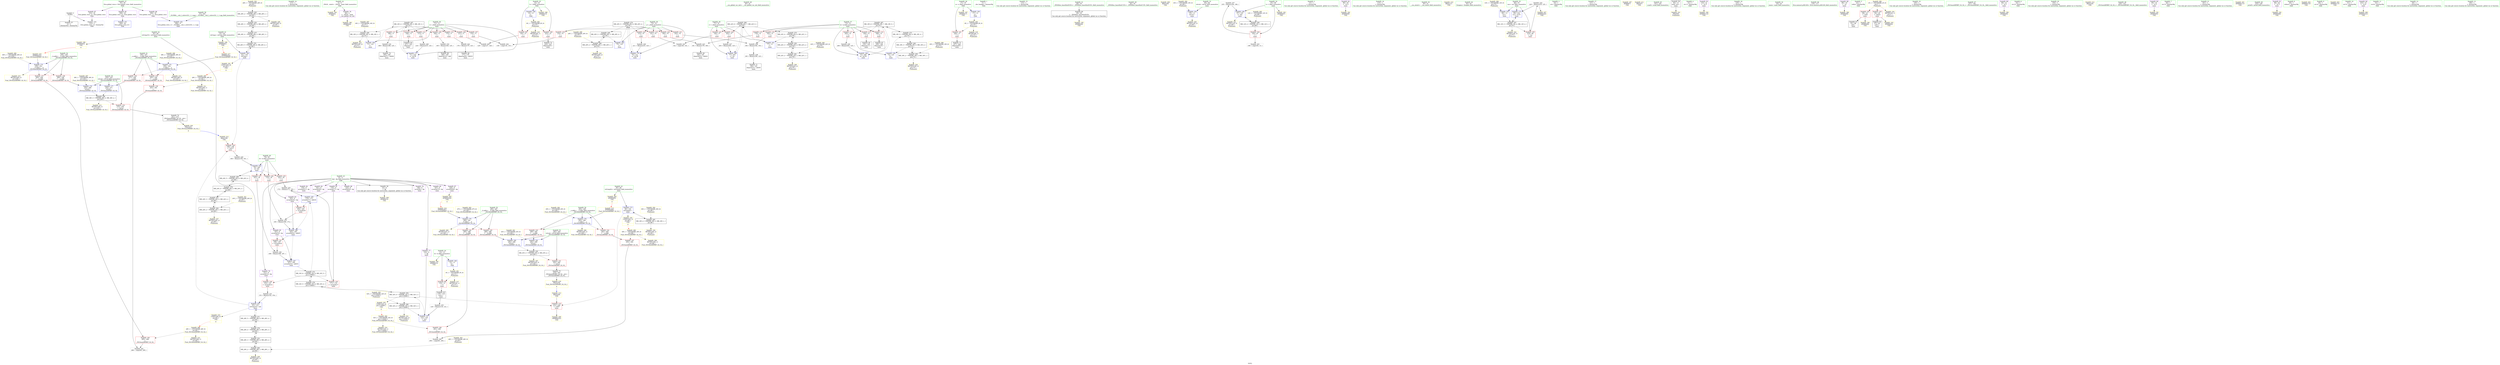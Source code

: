 digraph "SVFG" {
	label="SVFG";

	Node0x55dc2bd5ae00 [shape=record,color=grey,label="{NodeID: 0\nNullPtr}"];
	Node0x55dc2bd5ae00 -> Node0x55dc2bd80a60[style=solid];
	Node0x55dc2bd5ae00 -> Node0x55dc2bd86a70[style=solid];
	Node0x55dc2bd9a840 [shape=record,color=black,label="{NodeID: 263\nMR_26V_2 = PHI(MR_26V_3, MR_26V_1, )\npts\{82 \}\n}"];
	Node0x55dc2bd9a840 -> Node0x55dc2bd97140[style=dashed];
	Node0x55dc2bd9a840 -> Node0x55dc2bda4080[style=dashed];
	Node0x55dc2bd88090 [shape=record,color=blue,label="{NodeID: 180\n282\<--296\nretval\<--\n_ZSt3minIdERKT_S2_S2_\n}"];
	Node0x55dc2bd88090 -> Node0x55dc2bd98040[style=dashed];
	Node0x55dc2bd7f360 [shape=record,color=purple,label="{NodeID: 97\n310\<--35\nllvm.global_ctors_2\<--llvm.global_ctors\nGlob }"];
	Node0x55dc2bd7f360 -> Node0x55dc2bd86a70[style=solid];
	Node0x55dc2bd7d270 [shape=record,color=green,label="{NodeID: 14\n113\<--1\n\<--dummyObj\nCan only get source location for instruction, argument, global var or function.}"];
	Node0x55dc2bd9f240 [shape=record,color=black,label="{NodeID: 277\nMR_26V_4 = PHI(MR_26V_5, MR_26V_3, )\npts\{82 \}\n}"];
	Node0x55dc2bd9f240 -> Node0x55dc2bd97140[style=dashed];
	Node0x55dc2bd9f240 -> Node0x55dc2bd9cf40[style=dashed];
	Node0x55dc2bd82c80 [shape=record,color=yellow,style=double,label="{NodeID: 194\nAPARM(4)\nCS[]}"];
	Node0x55dc2bd7ff50 [shape=record,color=red,label="{NodeID: 111\n188\<--71\n\<--i\nmain\n}"];
	Node0x55dc2bd7ff50 -> Node0x55dc2bd8c840[style=solid];
	Node0x55dc2bd7e070 [shape=record,color=green,label="{NodeID: 28\n40\<--41\n__cxx_global_var_init\<--__cxx_global_var_init_field_insensitive\n}"];
	Node0x55dc2bda1580 [shape=record,color=yellow,style=double,label="{NodeID: 291\n4V_1 = ENCHI(MR_4V_0)\npts\{14 \}\nFun[main]}"];
	Node0x55dc2bda1580 -> Node0x55dc2bd7f460[style=dashed];
	Node0x55dc2bda1580 -> Node0x55dc2bda36e0[style=dashed];
	Node0x55dc2bd837e0 [shape=record,color=yellow,style=double,label="{NodeID: 208\nAPARM(232)\nCS[]}"];
	Node0x55dc2bd85320 [shape=record,color=red,label="{NodeID: 125\n163\<--79\n\<--d\nmain\n}"];
	Node0x55dc2bd85320 -> Node0x55dc2bd8bac0[style=solid];
	Node0x55dc2bd7ecc0 [shape=record,color=green,label="{NodeID: 42\n83\<--84\nref.tmp10\<--ref.tmp10_field_insensitive\nmain\n}"];
	Node0x55dc2bd7ecc0 -> Node0x55dc2bd872c0[style=solid];
	Node0x55dc2bd7ecc0 -> Node0x55dc2bd83090[style=solid];
	Node0x55dc2bda21c0 [shape=record,color=yellow,style=double,label="{NodeID: 305\n32V_1 = ENCHI(MR_32V_0)\npts\{110000 \}\nFun[main]}"];
	Node0x55dc2bda21c0 -> Node0x55dc2bd9bf50[style=dashed];
	Node0x55dc2bd8b640 [shape=record,color=grey,label="{NodeID: 222\n176 = Binary(175, 125, )\n}"];
	Node0x55dc2bd8b640 -> Node0x55dc2bd813e0[style=solid];
	Node0x55dc2bd85e80 [shape=record,color=red,label="{NodeID: 139\n263\<--262\n\<--\n_ZSt3maxIdERKT_S2_S2_\n}"];
	Node0x55dc2bd85e80 -> Node0x55dc2bd8d440[style=solid];
	Node0x55dc2bd80960 [shape=record,color=green,label="{NodeID: 56\n37\<--304\n_GLOBAL__sub_I_cxlove321_1_1.cpp\<--_GLOBAL__sub_I_cxlove321_1_1.cpp_field_insensitive\n}"];
	Node0x55dc2bd80960 -> Node0x55dc2bd86970[style=solid];
	Node0x55dc2bda38a0 [shape=record,color=yellow,style=double,label="{NodeID: 319\nRETMU(8V_1)\npts\{18 \}\nFun[main]}"];
	Node0x55dc2bd8cb40 [shape=record,color=grey,label="{NodeID: 236\n199 = Binary(198, 187, )\n}"];
	Node0x55dc2bd8cb40 -> Node0x55dc2bd87600[style=solid];
	Node0x55dc2bd86a70 [shape=record,color=blue, style = dotted,label="{NodeID: 153\n310\<--3\nllvm.global_ctors_2\<--dummyVal\nGlob }"];
	Node0x55dc2bd81580 [shape=record,color=black,label="{NodeID: 70\n190\<--189\nidxprom27\<--add26\nmain\n}"];
	Node0x55dc2bda4560 [shape=record,color=yellow,style=double,label="{NodeID: 333\nCSMU(28V_6)\npts\{84 \}\nCS[]|{<s0>8}}"];
	Node0x55dc2bda4560:s0 -> Node0x55dc2bda10f0[style=dashed,color=red];
	Node0x55dc2bd96740 [shape=record,color=black,label="{NodeID: 250\nMR_22V_3 = PHI(MR_22V_4, MR_22V_2, )\npts\{78 \}\n}"];
	Node0x55dc2bd96740 -> Node0x55dc2bd99e40[style=dashed];
	Node0x55dc2bd96740 -> Node0x55dc2bd9e840[style=dashed];
	Node0x55dc2bd87600 [shape=record,color=blue,label="{NodeID: 167\n197\<--199\narrayidx32\<--add33\nmain\n}"];
	Node0x55dc2bd87600 -> Node0x55dc2bd9d940[style=dashed];
	Node0x55dc2bd820e0 [shape=record,color=purple,label="{NodeID: 84\n191\<--8\narrayidx28\<--dp\nmain\n}"];
	Node0x55dc2bd6a580 [shape=record,color=green,label="{NodeID: 1\n7\<--1\n__dso_handle\<--dummyObj\nGlob }"];
	Node0x55dc2bd9ad40 [shape=record,color=black,label="{NodeID: 264\nMR_28V_2 = PHI(MR_28V_3, MR_28V_1, )\npts\{84 \}\n}"];
	Node0x55dc2bd9ad40 -> Node0x55dc2bd97640[style=dashed];
	Node0x55dc2bd9ad40 -> Node0x55dc2bda4160[style=dashed];
	Node0x55dc2bd88160 [shape=record,color=blue,label="{NodeID: 181\n282\<--299\nretval\<--\n_ZSt3minIdERKT_S2_S2_\n}"];
	Node0x55dc2bd88160 -> Node0x55dc2bd98040[style=dashed];
	Node0x55dc2bd7f460 [shape=record,color=red,label="{NodeID: 98\n118\<--12\n\<--b\nmain\n}"];
	Node0x55dc2bd7f460 -> Node0x55dc2bd80fd0[style=solid];
	Node0x55dc2bd7d370 [shape=record,color=green,label="{NodeID: 15\n114\<--1\n\<--dummyObj\nCan only get source location for instruction, argument, global var or function.}"];
	Node0x55dc2bd9f740 [shape=record,color=black,label="{NodeID: 278\nMR_28V_4 = PHI(MR_28V_5, MR_28V_3, )\npts\{84 \}\n}"];
	Node0x55dc2bd9f740 -> Node0x55dc2bd97640[style=dashed];
	Node0x55dc2bd9f740 -> Node0x55dc2bd9d440[style=dashed];
	Node0x55dc2bd82d50 [shape=record,color=yellow,style=double,label="{NodeID: 195\nAPARM(48)\nCS[]}"];
	Node0x55dc2bd80020 [shape=record,color=red,label="{NodeID: 112\n215\<--71\n\<--i\nmain\n}"];
	Node0x55dc2bd80020 -> Node0x55dc2bd8bf40[style=solid];
	Node0x55dc2bd7e170 [shape=record,color=green,label="{NodeID: 29\n44\<--45\n_ZNSt8ios_base4InitC1Ev\<--_ZNSt8ios_base4InitC1Ev_field_insensitive\n}"];
	Node0x55dc2bda1660 [shape=record,color=yellow,style=double,label="{NodeID: 292\n6V_1 = ENCHI(MR_6V_0)\npts\{16 \}\nFun[main]}"];
	Node0x55dc2bda1660 -> Node0x55dc2bd7f530[style=dashed];
	Node0x55dc2bda1660 -> Node0x55dc2bd7f600[style=dashed];
	Node0x55dc2bda1660 -> Node0x55dc2bda37c0[style=dashed];
	Node0x55dc2bd838b0 [shape=record,color=yellow,style=double,label="{NodeID: 209\nARet(100)\nCS[]}"];
	Node0x55dc2bd853f0 [shape=record,color=red,label="{NodeID: 126\n174\<--79\n\<--d\nmain\n}"];
	Node0x55dc2bd853f0 -> Node0x55dc2bd8c6c0[style=solid];
	Node0x55dc2bd7ed90 [shape=record,color=green,label="{NodeID: 43\n85\<--86\nref.tmp42\<--ref.tmp42_field_insensitive\nmain\n}"];
	Node0x55dc2bd7ed90 -> Node0x55dc2bd87ae0[style=solid];
	Node0x55dc2bd7ed90 -> Node0x55dc2bd834a0[style=solid];
	Node0x55dc2bda22a0 [shape=record,color=yellow,style=double,label="{NodeID: 306\nRETMU(30V_1)\npts\{86 \}\nFun[_ZSt3minIdERKT_S2_S2_]}"];
	Node0x55dc2bd8b7c0 [shape=record,color=grey,label="{NodeID: 223\n181 = Binary(179, 180, )\n}"];
	Node0x55dc2bd8b7c0 -> Node0x55dc2bd814b0[style=solid];
	Node0x55dc2bd85f50 [shape=record,color=red,label="{NodeID: 140\n265\<--264\n\<--\n_ZSt3maxIdERKT_S2_S2_\n}"];
	Node0x55dc2bd85f50 -> Node0x55dc2bd8d440[style=solid];
	Node0x55dc2bd80a60 [shape=record,color=black,label="{NodeID: 57\n2\<--3\ndummyVal\<--dummyVal\n}"];
	Node0x55dc2bda3980 [shape=record,color=yellow,style=double,label="{NodeID: 320\nRETMU(10V_2)\npts\{66 \}\nFun[main]}"];
	Node0x55dc2bd8ccc0 [shape=record,color=grey,label="{NodeID: 237\n105 = Binary(104, 106, )\n}"];
	Node0x55dc2bd8ccc0 -> Node0x55dc2bd86d10[style=solid];
	Node0x55dc2bd86b70 [shape=record,color=blue,label="{NodeID: 154\n65\<--13\nretval\<--\nmain\n}"];
	Node0x55dc2bd86b70 -> Node0x55dc2bda3980[style=dashed];
	Node0x55dc2bd81650 [shape=record,color=black,label="{NodeID: 71\n196\<--195\nidxprom31\<--add30\nmain\n}"];
	Node0x55dc2bda4640 [shape=record,color=yellow,style=double,label="{NodeID: 334\nCSMU(30V_3)\npts\{86 \}\nCS[]|{<s0>9}}"];
	Node0x55dc2bda4640:s0 -> Node0x55dc2bda0140[style=dashed,color=red];
	Node0x55dc2bd96c40 [shape=record,color=black,label="{NodeID: 251\nMR_24V_3 = PHI(MR_24V_4, MR_24V_2, )\npts\{80 \}\n}"];
	Node0x55dc2bd96c40 -> Node0x55dc2bd9a340[style=dashed];
	Node0x55dc2bd96c40 -> Node0x55dc2bd9ed40[style=dashed];
	Node0x55dc2bd876d0 [shape=record,color=blue,label="{NodeID: 168\n77\<--203\nr\<--inc\nmain\n}"];
	Node0x55dc2bd876d0 -> Node0x55dc2bd9c540[style=dashed];
	Node0x55dc2bd821b0 [shape=record,color=purple,label="{NodeID: 85\n197\<--8\narrayidx32\<--dp\nmain\n}"];
	Node0x55dc2bd821b0 -> Node0x55dc2bd858d0[style=solid];
	Node0x55dc2bd821b0 -> Node0x55dc2bd87600[style=solid];
	Node0x55dc2bd6a610 [shape=record,color=green,label="{NodeID: 2\n13\<--1\n\<--dummyObj\nCan only get source location for instruction, argument, global var or function.}"];
	Node0x55dc2bd9b240 [shape=record,color=black,label="{NodeID: 265\nMR_30V_2 = PHI(MR_30V_3, MR_30V_1, )\npts\{86 \}\n}"];
	Node0x55dc2bd9b240 -> Node0x55dc2bd87ae0[style=dashed];
	Node0x55dc2bd9b240 -> Node0x55dc2bda4240[style=dashed];
	Node0x55dc2bd88230 [shape=record,color=yellow,style=double,label="{NodeID: 182\nAPARM(99)\nCS[]}"];
	Node0x55dc2bd7f530 [shape=record,color=red,label="{NodeID: 99\n128\<--15\n\<--l\nmain\n}"];
	Node0x55dc2bd7f530 -> Node0x55dc2bd8d8c0[style=solid];
	Node0x55dc2bd7d470 [shape=record,color=green,label="{NodeID: 16\n115\<--1\n\<--dummyObj\nCan only get source location for instruction, argument, global var or function.}"];
	Node0x55dc2bd9fc40 [shape=record,color=black,label="{NodeID: 279\nMR_32V_5 = PHI(MR_32V_6, MR_32V_4, )\npts\{110000 \}\n}"];
	Node0x55dc2bd9fc40 -> Node0x55dc2bd97b40[style=dashed];
	Node0x55dc2bd9fc40 -> Node0x55dc2bd9d940[style=dashed];
	Node0x55dc2bd82e20 [shape=record,color=yellow,style=double,label="{NodeID: 196\nAPARM(46)\nCS[]}"];
	Node0x55dc2bd800f0 [shape=record,color=red,label="{NodeID: 113\n149\<--73\n\<--k\nmain\n}"];
	Node0x55dc2bd800f0 -> Node0x55dc2bd81170[style=solid];
	Node0x55dc2bd7e270 [shape=record,color=green,label="{NodeID: 30\n50\<--51\n__cxa_atexit\<--__cxa_atexit_field_insensitive\n}"];
	Node0x55dc2bda1740 [shape=record,color=yellow,style=double,label="{NodeID: 293\n8V_1 = ENCHI(MR_8V_0)\npts\{18 \}\nFun[main]}"];
	Node0x55dc2bda1740 -> Node0x55dc2bd7f6d0[style=dashed];
	Node0x55dc2bda1740 -> Node0x55dc2bda38a0[style=dashed];
	Node0x55dc2bd83940 [shape=record,color=yellow,style=double,label="{NodeID: 210\nARet(111)\nCS[]}"];
	Node0x55dc2bd854c0 [shape=record,color=red,label="{NodeID: 127\n187\<--79\n\<--d\nmain\n}"];
	Node0x55dc2bd854c0 -> Node0x55dc2bd8cb40[style=solid];
	Node0x55dc2bd7ee60 [shape=record,color=green,label="{NodeID: 44\n92\<--93\nfreopen\<--freopen_field_insensitive\n}"];
	Node0x55dc2bda2dc0 [shape=record,color=yellow,style=double,label="{NodeID: 307\nRETMU(43V_3)\npts\{283 \}\nFun[_ZSt3minIdERKT_S2_S2_]}"];
	Node0x55dc2bd8b940 [shape=record,color=grey,label="{NodeID: 224\n220 = Binary(219, 125, )\n}"];
	Node0x55dc2bd8b940 -> Node0x55dc2bd87a10[style=solid];
	Node0x55dc2bd8b940 -> Node0x55dc2bd83710[style=solid];
	Node0x55dc2bd86020 [shape=record,color=red,label="{NodeID: 141\n302\<--282\n\<--retval\n_ZSt3minIdERKT_S2_S2_\n}"];
	Node0x55dc2bd86020 -> Node0x55dc2bd81990[style=solid];
	Node0x55dc2bd80b60 [shape=record,color=black,label="{NodeID: 58\n10\<--8\n\<--dp\nCan only get source location for instruction, argument, global var or function.}"];
	Node0x55dc2bd80b60 -> Node0x55dc2bd83160[style=solid];
	Node0x55dc2bda3a60 [shape=record,color=yellow,style=double,label="{NodeID: 321\nRETMU(12V_3)\npts\{68 \}\nFun[main]}"];
	Node0x55dc2bd8ce40 [shape=record,color=grey,label="{NodeID: 238\n195 = Binary(194, 125, )\n}"];
	Node0x55dc2bd8ce40 -> Node0x55dc2bd81650[style=solid];
	Node0x55dc2bd86c40 [shape=record,color=blue,label="{NodeID: 155\n69\<--13\ncas\<--\nmain\n}"];
	Node0x55dc2bd86c40 -> Node0x55dc2bd98a40[style=dashed];
	Node0x55dc2bd81720 [shape=record,color=black,label="{NodeID: 72\n224\<--223\nidxprom43\<--\nmain\n}"];
	Node0x55dc2bda47a0 [shape=record,color=yellow,style=double,label="{NodeID: 335\nCSMU(32V_4)\npts\{110000 \}\nCS[]|{<s0>9}}"];
	Node0x55dc2bda47a0:s0 -> Node0x55dc2bda0f00[style=dashed,color=red];
	Node0x55dc2bd97140 [shape=record,color=black,label="{NodeID: 252\nMR_26V_3 = PHI(MR_26V_4, MR_26V_2, )\npts\{82 \}\n}"];
	Node0x55dc2bd97140 -> Node0x55dc2bd9a840[style=dashed];
	Node0x55dc2bd97140 -> Node0x55dc2bd9f240[style=dashed];
	Node0x55dc2bd877a0 [shape=record,color=blue,label="{NodeID: 169\n73\<--206\nk\<--inc34\nmain\n}"];
	Node0x55dc2bd877a0 -> Node0x55dc2bd9c040[style=dashed];
	Node0x55dc2bd82280 [shape=record,color=purple,label="{NodeID: 86\n225\<--8\narrayidx44\<--dp\nmain\n}"];
	Node0x55dc2bd6a6a0 [shape=record,color=green,label="{NodeID: 3\n19\<--1\n.str\<--dummyObj\nGlob }"];
	Node0x55dc2bd9bf50 [shape=record,color=black,label="{NodeID: 266\nMR_32V_2 = PHI(MR_32V_4, MR_32V_1, )\npts\{110000 \}\n}"];
	Node0x55dc2bd9bf50 -> Node0x55dc2bd86de0[style=dashed];
	Node0x55dc2bd9bf50 -> Node0x55dc2bda4320[style=dashed];
	Node0x55dc2bd88300 [shape=record,color=yellow,style=double,label="{NodeID: 183\nAPARM(67)\nCS[]}"];
	Node0x55dc2bd7f600 [shape=record,color=red,label="{NodeID: 100\n223\<--15\n\<--l\nmain\n}"];
	Node0x55dc2bd7f600 -> Node0x55dc2bd81720[style=solid];
	Node0x55dc2bd7d570 [shape=record,color=green,label="{NodeID: 17\n121\<--1\n\<--dummyObj\nCan only get source location for instruction, argument, global var or function.}"];
	Node0x55dc2bda0140 [shape=record,color=yellow,style=double,label="{NodeID: 280\n30V_1 = ENCHI(MR_30V_0)\npts\{86 \}\nFun[_ZSt3minIdERKT_S2_S2_]}"];
	Node0x55dc2bda0140 -> Node0x55dc2bd86500[style=dashed];
	Node0x55dc2bda0140 -> Node0x55dc2bda22a0[style=dashed];
	Node0x55dc2bd82ef0 [shape=record,color=yellow,style=double,label="{NodeID: 197\nAPARM(7)\nCS[]}"];
	Node0x55dc2bd801c0 [shape=record,color=red,label="{NodeID: 114\n168\<--73\n\<--k\nmain\n}"];
	Node0x55dc2bd801c0 -> Node0x55dc2bd81310[style=solid];
	Node0x55dc2bd7e370 [shape=record,color=green,label="{NodeID: 31\n49\<--55\n_ZNSt8ios_base4InitD1Ev\<--_ZNSt8ios_base4InitD1Ev_field_insensitive\n}"];
	Node0x55dc2bd7e370 -> Node0x55dc2bd80d30[style=solid];
	Node0x55dc2bda1820 [shape=record,color=yellow,style=double,label="{NodeID: 294\n10V_1 = ENCHI(MR_10V_0)\npts\{66 \}\nFun[main]}"];
	Node0x55dc2bda1820 -> Node0x55dc2bd86b70[style=dashed];
	Node0x55dc2bd839d0 [shape=record,color=yellow,style=double,label="{NodeID: 211\nARet(47)\nCS[]}"];
	Node0x55dc2bd85590 [shape=record,color=red,label="{NodeID: 128\n152\<--151\n\<--arrayidx12\nmain\n}"];
	Node0x55dc2bd85590 -> Node0x55dc2bd8c3c0[style=solid];
	Node0x55dc2bd7ef60 [shape=record,color=green,label="{NodeID: 45\n101\<--102\nscanf\<--scanf_field_insensitive\n}"];
	Node0x55dc2bda2ea0 [shape=record,color=yellow,style=double,label="{NodeID: 308\nRETMU(45V_2)\npts\{285 \}\nFun[_ZSt3minIdERKT_S2_S2_]}"];
	Node0x55dc2bd8bac0 [shape=record,color=grey,label="{NodeID: 225\n172 = Binary(171, 163, )\n}"];
	Node0x55dc2bd8bac0 -> Node0x55dc2bd87460[style=solid];
	Node0x55dc2bd860f0 [shape=record,color=red,label="{NodeID: 142\n292\<--284\n\<--__a.addr\n_ZSt3minIdERKT_S2_S2_\n}"];
	Node0x55dc2bd860f0 -> Node0x55dc2bd86500[style=solid];
	Node0x55dc2bd80c60 [shape=record,color=black,label="{NodeID: 59\n64\<--13\nmain_ret\<--\nmain\n}"];
	Node0x55dc2bd80c60 -> Node0x55dc2bd8b580[style=solid];
	Node0x55dc2bda3b40 [shape=record,color=yellow,style=double,label="{NodeID: 322\nRETMU(14V_3)\npts\{70 \}\nFun[main]}"];
	Node0x55dc2bd8cfc0 [shape=record,color=grey,label="{NodeID: 239\n194 = Binary(192, 193, )\n}"];
	Node0x55dc2bd8cfc0 -> Node0x55dc2bd8ce40[style=solid];
	Node0x55dc2bd86d10 [shape=record,color=blue,label="{NodeID: 156\n67\<--105\nt\<--dec\nmain\n}"];
	Node0x55dc2bd86d10 -> Node0x55dc2bd98540[style=dashed];
	Node0x55dc2bd86d10 -> Node0x55dc2bda3a60[style=dashed];
	Node0x55dc2bd817f0 [shape=record,color=black,label="{NodeID: 73\n227\<--226\nidxprom45\<--\nmain\n}"];
	Node0x55dc2bd97640 [shape=record,color=black,label="{NodeID: 253\nMR_28V_3 = PHI(MR_28V_4, MR_28V_2, )\npts\{84 \}\n}"];
	Node0x55dc2bd97640 -> Node0x55dc2bd9ad40[style=dashed];
	Node0x55dc2bd97640 -> Node0x55dc2bd9f740[style=dashed];
	Node0x55dc2bd87870 [shape=record,color=blue,label="{NodeID: 170\n75\<--211\nj\<--inc36\nmain\n}"];
	Node0x55dc2bd87870 -> Node0x55dc2bd9e340[style=dashed];
	Node0x55dc2bd82350 [shape=record,color=purple,label="{NodeID: 87\n228\<--8\narrayidx46\<--dp\nmain\n}"];
	Node0x55dc2bd82350 -> Node0x55dc2bd83570[style=solid];
	Node0x55dc2bd7ccd0 [shape=record,color=green,label="{NodeID: 4\n21\<--1\n.str.1\<--dummyObj\nGlob }"];
	Node0x55dc2bd9c040 [shape=record,color=black,label="{NodeID: 267\nMR_18V_6 = PHI(MR_18V_7, MR_18V_5, )\npts\{74 \}\n}"];
	Node0x55dc2bd9c040 -> Node0x55dc2bd800f0[style=dashed];
	Node0x55dc2bd9c040 -> Node0x55dc2bd801c0[style=dashed];
	Node0x55dc2bd9c040 -> Node0x55dc2bd84b00[style=dashed];
	Node0x55dc2bd9c040 -> Node0x55dc2bd84bd0[style=dashed];
	Node0x55dc2bd9c040 -> Node0x55dc2bd84ca0[style=dashed];
	Node0x55dc2bd9c040 -> Node0x55dc2bd877a0[style=dashed];
	Node0x55dc2bd9c040 -> Node0x55dc2bd9de40[style=dashed];
	Node0x55dc2bd883d0 [shape=record,color=yellow,style=double,label="{NodeID: 184\nAPARM(110)\nCS[]}"];
	Node0x55dc2bd7f6d0 [shape=record,color=red,label="{NodeID: 101\n226\<--17\n\<--n\nmain\n}"];
	Node0x55dc2bd7f6d0 -> Node0x55dc2bd817f0[style=solid];
	Node0x55dc2bd7d670 [shape=record,color=green,label="{NodeID: 18\n125\<--1\n\<--dummyObj\nCan only get source location for instruction, argument, global var or function.}"];
	Node0x55dc2bda0c60 [shape=record,color=yellow,style=double,label="{NodeID: 281\n43V_1 = ENCHI(MR_43V_0)\npts\{283 \}\nFun[_ZSt3minIdERKT_S2_S2_]}"];
	Node0x55dc2bda0c60 -> Node0x55dc2bd88090[style=dashed];
	Node0x55dc2bda0c60 -> Node0x55dc2bd88160[style=dashed];
	Node0x55dc2bd82fc0 [shape=record,color=yellow,style=double,label="{NodeID: 198\nAPARM(81)\nCS[]|{<s0>8}}"];
	Node0x55dc2bd82fc0:s0 -> Node0x55dc2bd8adb0[style=solid,color=red];
	Node0x55dc2bd84b00 [shape=record,color=red,label="{NodeID: 115\n179\<--73\n\<--k\nmain\n}"];
	Node0x55dc2bd84b00 -> Node0x55dc2bd8b7c0[style=solid];
	Node0x55dc2bd7e470 [shape=record,color=green,label="{NodeID: 32\n62\<--63\nmain\<--main_field_insensitive\n}"];
	Node0x55dc2bda1900 [shape=record,color=yellow,style=double,label="{NodeID: 295\n12V_1 = ENCHI(MR_12V_0)\npts\{68 \}\nFun[main]}"];
	Node0x55dc2bda1900 -> Node0x55dc2bd98540[style=dashed];
	Node0x55dc2bd8aa20 [shape=record,color=yellow,style=double,label="{NodeID: 212\nARet(156)\nCS[]}"];
	Node0x55dc2bd8aa20 -> Node0x55dc2bd85660[style=solid];
	Node0x55dc2bd85660 [shape=record,color=red,label="{NodeID: 129\n159\<--156\n\<--call13\nmain\n}"];
	Node0x55dc2bd85660 -> Node0x55dc2bd8c0c0[style=solid];
	Node0x55dc2bd7f060 [shape=record,color=green,label="{NodeID: 46\n116\<--117\nllvm.memset.p0i8.i64\<--llvm.memset.p0i8.i64_field_insensitive\n}"];
	Node0x55dc2bda2f80 [shape=record,color=yellow,style=double,label="{NodeID: 309\nRETMU(47V_2)\npts\{287 \}\nFun[_ZSt3minIdERKT_S2_S2_]}"];
	Node0x55dc2bd8bc40 [shape=record,color=grey,label="{NodeID: 226\n211 = Binary(210, 125, )\n}"];
	Node0x55dc2bd8bc40 -> Node0x55dc2bd87870[style=solid];
	Node0x55dc2bd861c0 [shape=record,color=red,label="{NodeID: 143\n299\<--284\n\<--__a.addr\n_ZSt3minIdERKT_S2_S2_\n}"];
	Node0x55dc2bd861c0 -> Node0x55dc2bd88160[style=solid];
	Node0x55dc2bd80d30 [shape=record,color=black,label="{NodeID: 60\n48\<--49\n\<--_ZNSt8ios_base4InitD1Ev\nCan only get source location for instruction, argument, global var or function.}"];
	Node0x55dc2bd80d30 -> Node0x55dc2bd82d50[style=solid];
	Node0x55dc2bda3c20 [shape=record,color=yellow,style=double,label="{NodeID: 323\nRETMU(16V_2)\npts\{72 \}\nFun[main]}"];
	Node0x55dc2bd8d140 [shape=record,color=grey,label="{NodeID: 240\n294 = cmp(291, 293, )\n}"];
	Node0x55dc2bd86de0 [shape=record,color=blue,label="{NodeID: 157\n122\<--120\n\<--mul\nmain\n}"];
	Node0x55dc2bd86de0 -> Node0x55dc2bd97b40[style=dashed];
	Node0x55dc2bd818c0 [shape=record,color=black,label="{NodeID: 74\n251\<--274\n_ZSt3maxIdERKT_S2_S2__ret\<--\n_ZSt3maxIdERKT_S2_S2_\n}"];
	Node0x55dc2bd818c0 -> Node0x55dc2bd8b490[style=solid];
	Node0x55dc2bd97b40 [shape=record,color=black,label="{NodeID: 254\nMR_32V_4 = PHI(MR_32V_5, MR_32V_3, )\npts\{110000 \}\n}"];
	Node0x55dc2bd97b40 -> Node0x55dc2bd859a0[style=dashed];
	Node0x55dc2bd97b40 -> Node0x55dc2bd9bf50[style=dashed];
	Node0x55dc2bd97b40 -> Node0x55dc2bd9fc40[style=dashed];
	Node0x55dc2bd97b40 -> Node0x55dc2bda47a0[style=dashed];
	Node0x55dc2bd87940 [shape=record,color=blue,label="{NodeID: 171\n71\<--216\ni\<--inc39\nmain\n}"];
	Node0x55dc2bd87940 -> Node0x55dc2bd95840[style=dashed];
	Node0x55dc2bd82420 [shape=record,color=purple,label="{NodeID: 88\n89\<--19\n\<--.str\nmain\n}"];
	Node0x55dc2bd82420 -> Node0x55dc2bd88710[style=solid];
	Node0x55dc2bd7cd60 [shape=record,color=green,label="{NodeID: 5\n23\<--1\nstdin\<--dummyObj\nGlob }"];
	Node0x55dc2bd9c540 [shape=record,color=black,label="{NodeID: 268\nMR_22V_6 = PHI(MR_22V_7, MR_22V_5, )\npts\{78 \}\n}"];
	Node0x55dc2bd9c540 -> Node0x55dc2bd85180[style=dashed];
	Node0x55dc2bd9c540 -> Node0x55dc2bd85250[style=dashed];
	Node0x55dc2bd9c540 -> Node0x55dc2bd876d0[style=dashed];
	Node0x55dc2bd9c540 -> Node0x55dc2bd9e840[style=dashed];
	Node0x55dc2bd884a0 [shape=record,color=yellow,style=double,label="{NodeID: 185\nAPARM(12)\nCS[]}"];
	Node0x55dc2bd7f7a0 [shape=record,color=red,label="{NodeID: 102\n88\<--23\n\<--stdin\nmain\n}"];
	Node0x55dc2bd7f7a0 -> Node0x55dc2bd80e30[style=solid];
	Node0x55dc2bd7f7a0 -> Node0x55dc2bd888b0[style=solid];
	Node0x55dc2bd7d770 [shape=record,color=green,label="{NodeID: 19\n145\<--1\n\<--dummyObj\nCan only get source location for instruction, argument, global var or function.}"];
	Node0x55dc2bda0d40 [shape=record,color=yellow,style=double,label="{NodeID: 282\n45V_1 = ENCHI(MR_45V_0)\npts\{285 \}\nFun[_ZSt3minIdERKT_S2_S2_]}"];
	Node0x55dc2bda0d40 -> Node0x55dc2bd87ef0[style=dashed];
	Node0x55dc2bd83090 [shape=record,color=yellow,style=double,label="{NodeID: 199\nAPARM(83)\nCS[]|{<s0>8}}"];
	Node0x55dc2bd83090:s0 -> Node0x55dc2bd8aea0[style=solid,color=red];
	Node0x55dc2bd84bd0 [shape=record,color=red,label="{NodeID: 116\n192\<--73\n\<--k\nmain\n}"];
	Node0x55dc2bd84bd0 -> Node0x55dc2bd8cfc0[style=solid];
	Node0x55dc2bd7e570 [shape=record,color=green,label="{NodeID: 33\n65\<--66\nretval\<--retval_field_insensitive\nmain\n}"];
	Node0x55dc2bd7e570 -> Node0x55dc2bd86b70[style=solid];
	Node0x55dc2bda19e0 [shape=record,color=yellow,style=double,label="{NodeID: 296\n14V_1 = ENCHI(MR_14V_0)\npts\{70 \}\nFun[main]}"];
	Node0x55dc2bda19e0 -> Node0x55dc2bd86c40[style=dashed];
	Node0x55dc2bd8aab0 [shape=record,color=yellow,style=double,label="{NodeID: 213\nARet(229)\nCS[]}"];
	Node0x55dc2bd8aab0 -> Node0x55dc2bd859a0[style=solid];
	Node0x55dc2bd85730 [shape=record,color=red,label="{NodeID: 130\n171\<--170\n\<--arrayidx17\nmain\n}"];
	Node0x55dc2bd85730 -> Node0x55dc2bd8bac0[style=solid];
	Node0x55dc2bd7f160 [shape=record,color=green,label="{NodeID: 47\n157\<--158\n_ZSt3maxIdERKT_S2_S2_\<--_ZSt3maxIdERKT_S2_S2__field_insensitive\n}"];
	Node0x55dc2bda3060 [shape=record,color=yellow,style=double,label="{NodeID: 310\nRETMU(32V_1)\npts\{110000 \}\nFun[_ZSt3minIdERKT_S2_S2_]}"];
	Node0x55dc2bd8bdc0 [shape=record,color=grey,label="{NodeID: 227\n203 = Binary(202, 125, )\n}"];
	Node0x55dc2bd8bdc0 -> Node0x55dc2bd876d0[style=solid];
	Node0x55dc2bd86290 [shape=record,color=red,label="{NodeID: 144\n290\<--286\n\<--__b.addr\n_ZSt3minIdERKT_S2_S2_\n}"];
	Node0x55dc2bd86290 -> Node0x55dc2bd86430[style=solid];
	Node0x55dc2bd80e30 [shape=record,color=black,label="{NodeID: 61\n91\<--88\ncall\<--\nmain\n}"];
	Node0x55dc2bda3d00 [shape=record,color=yellow,style=double,label="{NodeID: 324\nRETMU(18V_2)\npts\{74 \}\nFun[main]}"];
	Node0x55dc2bd8d2c0 [shape=record,color=grey,label="{NodeID: 241\n142 = cmp(140, 141, )\n}"];
	Node0x55dc2bd86eb0 [shape=record,color=blue,label="{NodeID: 158\n71\<--125\ni\<--\nmain\n}"];
	Node0x55dc2bd86eb0 -> Node0x55dc2bd95840[style=dashed];
	Node0x55dc2bd81990 [shape=record,color=black,label="{NodeID: 75\n279\<--302\n_ZSt3minIdERKT_S2_S2__ret\<--\n_ZSt3minIdERKT_S2_S2_\n}"];
	Node0x55dc2bd81990 -> Node0x55dc2bd8af90[style=solid];
	Node0x55dc2bd98040 [shape=record,color=black,label="{NodeID: 255\nMR_43V_3 = PHI(MR_43V_4, MR_43V_2, )\npts\{283 \}\n}"];
	Node0x55dc2bd98040 -> Node0x55dc2bd86020[style=dashed];
	Node0x55dc2bd98040 -> Node0x55dc2bda2dc0[style=dashed];
	Node0x55dc2bd87a10 [shape=record,color=blue,label="{NodeID: 172\n69\<--220\ncas\<--inc41\nmain\n}"];
	Node0x55dc2bd87a10 -> Node0x55dc2bd98a40[style=dashed];
	Node0x55dc2bd824f0 [shape=record,color=purple,label="{NodeID: 89\n90\<--21\n\<--.str.1\nmain\n}"];
	Node0x55dc2bd824f0 -> Node0x55dc2bd887e0[style=solid];
	Node0x55dc2bd7cdf0 [shape=record,color=green,label="{NodeID: 6\n24\<--1\n.str.2\<--dummyObj\nGlob }"];
	Node0x55dc2bd9ca40 [shape=record,color=black,label="{NodeID: 269\nMR_24V_5 = PHI(MR_24V_6, MR_24V_4, )\npts\{80 \}\n}"];
	Node0x55dc2bd9ca40 -> Node0x55dc2bd87390[style=dashed];
	Node0x55dc2bd9ca40 -> Node0x55dc2bd9ed40[style=dashed];
	Node0x55dc2bd88570 [shape=record,color=yellow,style=double,label="{NodeID: 186\nAPARM(15)\nCS[]}"];
	Node0x55dc2bd7f870 [shape=record,color=red,label="{NodeID: 103\n94\<--28\n\<--stdout\nmain\n}"];
	Node0x55dc2bd7f870 -> Node0x55dc2bd80f00[style=solid];
	Node0x55dc2bd7f870 -> Node0x55dc2bd82bb0[style=solid];
	Node0x55dc2bd7d870 [shape=record,color=green,label="{NodeID: 20\n154\<--1\n\<--dummyObj\nCan only get source location for instruction, argument, global var or function.}"];
	Node0x55dc2bda0e20 [shape=record,color=yellow,style=double,label="{NodeID: 283\n47V_1 = ENCHI(MR_47V_0)\npts\{287 \}\nFun[_ZSt3minIdERKT_S2_S2_]}"];
	Node0x55dc2bda0e20 -> Node0x55dc2bd87fc0[style=dashed];
	Node0x55dc2bd83160 [shape=record,color=yellow,style=double,label="{NodeID: 200\nAPARM(10)\nCS[]}"];
	Node0x55dc2bd84ca0 [shape=record,color=red,label="{NodeID: 117\n205\<--73\n\<--k\nmain\n}"];
	Node0x55dc2bd84ca0 -> Node0x55dc2bd8c240[style=solid];
	Node0x55dc2bd7e640 [shape=record,color=green,label="{NodeID: 34\n67\<--68\nt\<--t_field_insensitive\nmain\n}"];
	Node0x55dc2bd7e640 -> Node0x55dc2bd7f940[style=solid];
	Node0x55dc2bd7e640 -> Node0x55dc2bd86d10[style=solid];
	Node0x55dc2bd7e640 -> Node0x55dc2bd88300[style=solid];
	Node0x55dc2bda1ac0 [shape=record,color=yellow,style=double,label="{NodeID: 297\n16V_1 = ENCHI(MR_16V_0)\npts\{72 \}\nFun[main]}"];
	Node0x55dc2bda1ac0 -> Node0x55dc2bd98f40[style=dashed];
	Node0x55dc2bd8ab40 [shape=record,color=yellow,style=double,label="{NodeID: 214\nARet(234)\nCS[]}"];
	Node0x55dc2bd85800 [shape=record,color=red,label="{NodeID: 131\n184\<--183\n\<--arrayidx24\nmain\n}"];
	Node0x55dc2bd85800 -> Node0x55dc2bd8c6c0[style=solid];
	Node0x55dc2bd80280 [shape=record,color=green,label="{NodeID: 48\n230\<--231\n_ZSt3minIdERKT_S2_S2_\<--_ZSt3minIdERKT_S2_S2__field_insensitive\n}"];
	Node0x55dc2bda3140 [shape=record,color=yellow,style=double,label="{NodeID: 311\nRETMU(26V_1)\npts\{82 \}\nFun[_ZSt3maxIdERKT_S2_S2_]}"];
	Node0x55dc2bd8bf40 [shape=record,color=grey,label="{NodeID: 228\n216 = Binary(215, 125, )\n}"];
	Node0x55dc2bd8bf40 -> Node0x55dc2bd87940[style=solid];
	Node0x55dc2bd86360 [shape=record,color=red,label="{NodeID: 145\n296\<--286\n\<--__b.addr\n_ZSt3minIdERKT_S2_S2_\n}"];
	Node0x55dc2bd86360 -> Node0x55dc2bd88090[style=solid];
	Node0x55dc2bd80f00 [shape=record,color=black,label="{NodeID: 62\n97\<--94\ncall1\<--\nmain\n}"];
	Node0x55dc2bda3de0 [shape=record,color=yellow,style=double,label="{NodeID: 325\nRETMU(20V_2)\npts\{76 \}\nFun[main]}"];
	Node0x55dc2bd8d440 [shape=record,color=grey,label="{NodeID: 242\n266 = cmp(263, 265, )\n}"];
	Node0x55dc2bd86f80 [shape=record,color=blue,label="{NodeID: 159\n73\<--125\nk\<--\nmain\n}"];
	Node0x55dc2bd86f80 -> Node0x55dc2bd9de40[style=dashed];
	Node0x55dc2bd81a60 [shape=record,color=purple,label="{NodeID: 76\n46\<--4\n\<--_ZStL8__ioinit\n__cxx_global_var_init\n}"];
	Node0x55dc2bd81a60 -> Node0x55dc2bd82e20[style=solid];
	Node0x55dc2bd98540 [shape=record,color=black,label="{NodeID: 256\nMR_12V_2 = PHI(MR_12V_3, MR_12V_1, )\npts\{68 \}\n}"];
	Node0x55dc2bd98540 -> Node0x55dc2bd7f940[style=dashed];
	Node0x55dc2bd98540 -> Node0x55dc2bd86d10[style=dashed];
	Node0x55dc2bd87ae0 [shape=record,color=blue,label="{NodeID: 173\n85\<--154\nref.tmp42\<--\nmain\n}"];
	Node0x55dc2bd87ae0 -> Node0x55dc2bd859a0[style=dashed];
	Node0x55dc2bd87ae0 -> Node0x55dc2bd9b240[style=dashed];
	Node0x55dc2bd87ae0 -> Node0x55dc2bda4640[style=dashed];
	Node0x55dc2bd825c0 [shape=record,color=purple,label="{NodeID: 90\n95\<--24\n\<--.str.2\nmain\n}"];
	Node0x55dc2bd825c0 -> Node0x55dc2bd88980[style=solid];
	Node0x55dc2bd7ce80 [shape=record,color=green,label="{NodeID: 7\n26\<--1\n.str.3\<--dummyObj\nGlob }"];
	Node0x55dc2bd9cf40 [shape=record,color=black,label="{NodeID: 270\nMR_26V_5 = PHI(MR_26V_6, MR_26V_4, )\npts\{82 \}\n}"];
	Node0x55dc2bd9cf40 -> Node0x55dc2bd871f0[style=dashed];
	Node0x55dc2bd9cf40 -> Node0x55dc2bd9f240[style=dashed];
	Node0x55dc2bd88640 [shape=record,color=yellow,style=double,label="{NodeID: 187\nAPARM(17)\nCS[]}"];
	Node0x55dc2bd7f940 [shape=record,color=red,label="{NodeID: 104\n104\<--67\n\<--t\nmain\n}"];
	Node0x55dc2bd7f940 -> Node0x55dc2bd8ccc0[style=solid];
	Node0x55dc2bd7f940 -> Node0x55dc2bd8d5c0[style=solid];
	Node0x55dc2bd7d970 [shape=record,color=green,label="{NodeID: 21\n161\<--1\n\<--dummyObj\nCan only get source location for instruction, argument, global var or function.}"];
	Node0x55dc2bda0f00 [shape=record,color=yellow,style=double,label="{NodeID: 284\n32V_1 = ENCHI(MR_32V_0)\npts\{110000 \}\nFun[_ZSt3minIdERKT_S2_S2_]}"];
	Node0x55dc2bda0f00 -> Node0x55dc2bd86430[style=dashed];
	Node0x55dc2bda0f00 -> Node0x55dc2bda3060[style=dashed];
	Node0x55dc2bd83230 [shape=record,color=yellow,style=double,label="{NodeID: 201\nAPARM(113)\nCS[]}"];
	Node0x55dc2bd84d70 [shape=record,color=red,label="{NodeID: 118\n134\<--75\n\<--j\nmain\n}"];
	Node0x55dc2bd84d70 -> Node0x55dc2bd8d740[style=solid];
	Node0x55dc2bd7e710 [shape=record,color=green,label="{NodeID: 35\n69\<--70\ncas\<--cas_field_insensitive\nmain\n}"];
	Node0x55dc2bd7e710 -> Node0x55dc2bd7fa70[style=solid];
	Node0x55dc2bd7e710 -> Node0x55dc2bd86c40[style=solid];
	Node0x55dc2bd7e710 -> Node0x55dc2bd87a10[style=solid];
	Node0x55dc2bda1ba0 [shape=record,color=yellow,style=double,label="{NodeID: 298\n18V_1 = ENCHI(MR_18V_0)\npts\{74 \}\nFun[main]}"];
	Node0x55dc2bda1ba0 -> Node0x55dc2bd99440[style=dashed];
	Node0x55dc2bd8abd0 [shape=record,color=yellow,style=double,label="{NodeID: 215\nFPARM(280)\nFun[_ZSt3minIdERKT_S2_S2_]}"];
	Node0x55dc2bd8abd0 -> Node0x55dc2bd87ef0[style=solid];
	Node0x55dc2bd858d0 [shape=record,color=red,label="{NodeID: 132\n198\<--197\n\<--arrayidx32\nmain\n}"];
	Node0x55dc2bd858d0 -> Node0x55dc2bd8cb40[style=solid];
	Node0x55dc2bd80380 [shape=record,color=green,label="{NodeID: 49\n235\<--236\nprintf\<--printf_field_insensitive\n}"];
	Node0x55dc2bda3250 [shape=record,color=yellow,style=double,label="{NodeID: 312\nRETMU(28V_1)\npts\{84 \}\nFun[_ZSt3maxIdERKT_S2_S2_]}"];
	Node0x55dc2bd8c0c0 [shape=record,color=grey,label="{NodeID: 229\n160 = Binary(159, 161, )\n}"];
	Node0x55dc2bd8c0c0 -> Node0x55dc2bd87390[style=solid];
	Node0x55dc2bd86430 [shape=record,color=red,label="{NodeID: 146\n291\<--290\n\<--\n_ZSt3minIdERKT_S2_S2_\n}"];
	Node0x55dc2bd86430 -> Node0x55dc2bd8d140[style=solid];
	Node0x55dc2bd80fd0 [shape=record,color=black,label="{NodeID: 63\n119\<--118\nconv\<--\nmain\n}"];
	Node0x55dc2bd80fd0 -> Node0x55dc2bd8c9c0[style=solid];
	Node0x55dc2bda3ec0 [shape=record,color=yellow,style=double,label="{NodeID: 326\nRETMU(22V_2)\npts\{78 \}\nFun[main]}"];
	Node0x55dc2bd8d5c0 [shape=record,color=grey,label="{NodeID: 243\n108 = cmp(104, 13, )\n}"];
	Node0x55dc2bd87050 [shape=record,color=blue,label="{NodeID: 160\n75\<--125\nj\<--\nmain\n}"];
	Node0x55dc2bd87050 -> Node0x55dc2bd9e340[style=dashed];
	Node0x55dc2bd81b30 [shape=record,color=purple,label="{NodeID: 77\n122\<--8\n\<--dp\nmain\n}"];
	Node0x55dc2bd81b30 -> Node0x55dc2bd86de0[style=solid];
	Node0x55dc2bd98a40 [shape=record,color=black,label="{NodeID: 257\nMR_14V_3 = PHI(MR_14V_4, MR_14V_2, )\npts\{70 \}\n}"];
	Node0x55dc2bd98a40 -> Node0x55dc2bd7fa70[style=dashed];
	Node0x55dc2bd98a40 -> Node0x55dc2bd87a10[style=dashed];
	Node0x55dc2bd98a40 -> Node0x55dc2bda3b40[style=dashed];
	Node0x55dc2bd87bb0 [shape=record,color=blue,label="{NodeID: 174\n256\<--252\n__a.addr\<--__a\n_ZSt3maxIdERKT_S2_S2_\n}"];
	Node0x55dc2bd87bb0 -> Node0x55dc2bd85b40[style=dashed];
	Node0x55dc2bd87bb0 -> Node0x55dc2bd85c10[style=dashed];
	Node0x55dc2bd87bb0 -> Node0x55dc2bda3410[style=dashed];
	Node0x55dc2bd82690 [shape=record,color=purple,label="{NodeID: 91\n96\<--26\n\<--.str.3\nmain\n}"];
	Node0x55dc2bd82690 -> Node0x55dc2bd82ae0[style=solid];
	Node0x55dc2bd7cf10 [shape=record,color=green,label="{NodeID: 8\n28\<--1\nstdout\<--dummyObj\nGlob }"];
	Node0x55dc2bd9d440 [shape=record,color=black,label="{NodeID: 271\nMR_28V_5 = PHI(MR_28V_6, MR_28V_4, )\npts\{84 \}\n}"];
	Node0x55dc2bd9d440 -> Node0x55dc2bd872c0[style=dashed];
	Node0x55dc2bd9d440 -> Node0x55dc2bd9f740[style=dashed];
	Node0x55dc2bd88710 [shape=record,color=yellow,style=double,label="{NodeID: 188\nAPARM(89)\nCS[]}"];
	Node0x55dc2bd7fa70 [shape=record,color=red,label="{NodeID: 105\n219\<--69\n\<--cas\nmain\n}"];
	Node0x55dc2bd7fa70 -> Node0x55dc2bd8b940[style=solid];
	Node0x55dc2bd7da70 [shape=record,color=green,label="{NodeID: 22\n4\<--6\n_ZStL8__ioinit\<--_ZStL8__ioinit_field_insensitive\nGlob }"];
	Node0x55dc2bd7da70 -> Node0x55dc2bd81a60[style=solid];
	Node0x55dc2bd7da70 -> Node0x55dc2bd82c80[style=solid];
	Node0x55dc2bda0fe0 [shape=record,color=yellow,style=double,label="{NodeID: 285\n26V_1 = ENCHI(MR_26V_0)\npts\{82 \}\nFun[_ZSt3maxIdERKT_S2_S2_]}"];
	Node0x55dc2bda0fe0 -> Node0x55dc2bd85e80[style=dashed];
	Node0x55dc2bda0fe0 -> Node0x55dc2bda3140[style=dashed];
	Node0x55dc2bd83300 [shape=record,color=yellow,style=double,label="{NodeID: 202\nAPARM(114)\nCS[]}"];
	Node0x55dc2bd84e40 [shape=record,color=red,label="{NodeID: 119\n141\<--75\n\<--j\nmain\n}"];
	Node0x55dc2bd84e40 -> Node0x55dc2bd8d2c0[style=solid];
	Node0x55dc2bd7e7e0 [shape=record,color=green,label="{NodeID: 36\n71\<--72\ni\<--i_field_insensitive\nmain\n}"];
	Node0x55dc2bd7e7e0 -> Node0x55dc2bd7fb40[style=solid];
	Node0x55dc2bd7e7e0 -> Node0x55dc2bd7fc10[style=solid];
	Node0x55dc2bd7e7e0 -> Node0x55dc2bd7fce0[style=solid];
	Node0x55dc2bd7e7e0 -> Node0x55dc2bd7fdb0[style=solid];
	Node0x55dc2bd7e7e0 -> Node0x55dc2bd7fe80[style=solid];
	Node0x55dc2bd7e7e0 -> Node0x55dc2bd7ff50[style=solid];
	Node0x55dc2bd7e7e0 -> Node0x55dc2bd80020[style=solid];
	Node0x55dc2bd7e7e0 -> Node0x55dc2bd86eb0[style=solid];
	Node0x55dc2bd7e7e0 -> Node0x55dc2bd87940[style=solid];
	Node0x55dc2bda1c80 [shape=record,color=yellow,style=double,label="{NodeID: 299\n20V_1 = ENCHI(MR_20V_0)\npts\{76 \}\nFun[main]}"];
	Node0x55dc2bda1c80 -> Node0x55dc2bd99940[style=dashed];
	Node0x55dc2bd8acc0 [shape=record,color=yellow,style=double,label="{NodeID: 216\nFPARM(281)\nFun[_ZSt3minIdERKT_S2_S2_]}"];
	Node0x55dc2bd8acc0 -> Node0x55dc2bd87fc0[style=solid];
	Node0x55dc2bd859a0 [shape=record,color=red,label="{NodeID: 133\n232\<--229\n\<--call47\nmain\n}"];
	Node0x55dc2bd859a0 -> Node0x55dc2bd837e0[style=solid];
	Node0x55dc2bd80480 [shape=record,color=green,label="{NodeID: 50\n254\<--255\nretval\<--retval_field_insensitive\n_ZSt3maxIdERKT_S2_S2_\n}"];
	Node0x55dc2bd80480 -> Node0x55dc2bd85a70[style=solid];
	Node0x55dc2bd80480 -> Node0x55dc2bd87d50[style=solid];
	Node0x55dc2bd80480 -> Node0x55dc2bd87e20[style=solid];
	Node0x55dc2bda3330 [shape=record,color=yellow,style=double,label="{NodeID: 313\nRETMU(36V_3)\npts\{255 \}\nFun[_ZSt3maxIdERKT_S2_S2_]}"];
	Node0x55dc2bd8c240 [shape=record,color=grey,label="{NodeID: 230\n206 = Binary(205, 125, )\n}"];
	Node0x55dc2bd8c240 -> Node0x55dc2bd877a0[style=solid];
	Node0x55dc2bd86500 [shape=record,color=red,label="{NodeID: 147\n293\<--292\n\<--\n_ZSt3minIdERKT_S2_S2_\n}"];
	Node0x55dc2bd86500 -> Node0x55dc2bd8d140[style=solid];
	Node0x55dc2bd810a0 [shape=record,color=black,label="{NodeID: 64\n147\<--146\nidxprom\<--\nmain\n}"];
	Node0x55dc2bda3fa0 [shape=record,color=yellow,style=double,label="{NodeID: 327\nRETMU(24V_2)\npts\{80 \}\nFun[main]}"];
	Node0x55dc2bd8d740 [shape=record,color=grey,label="{NodeID: 244\n136 = cmp(134, 135, )\n}"];
	Node0x55dc2bd87120 [shape=record,color=blue,label="{NodeID: 161\n77\<--13\nr\<--\nmain\n}"];
	Node0x55dc2bd87120 -> Node0x55dc2bd9c540[style=dashed];
	Node0x55dc2bd81c00 [shape=record,color=purple,label="{NodeID: 78\n148\<--8\narrayidx\<--dp\nmain\n}"];
	Node0x55dc2bd98f40 [shape=record,color=black,label="{NodeID: 258\nMR_16V_2 = PHI(MR_16V_4, MR_16V_1, )\npts\{72 \}\n}"];
	Node0x55dc2bd98f40 -> Node0x55dc2bd86eb0[style=dashed];
	Node0x55dc2bd98f40 -> Node0x55dc2bda3c20[style=dashed];
	Node0x55dc2bd87c80 [shape=record,color=blue,label="{NodeID: 175\n258\<--253\n__b.addr\<--__b\n_ZSt3maxIdERKT_S2_S2_\n}"];
	Node0x55dc2bd87c80 -> Node0x55dc2bd85ce0[style=dashed];
	Node0x55dc2bd87c80 -> Node0x55dc2bd85db0[style=dashed];
	Node0x55dc2bd87c80 -> Node0x55dc2bda34f0[style=dashed];
	Node0x55dc2bd82760 [shape=record,color=purple,label="{NodeID: 92\n99\<--29\n\<--.str.4\nmain\n}"];
	Node0x55dc2bd82760 -> Node0x55dc2bd88230[style=solid];
	Node0x55dc2bd7cfa0 [shape=record,color=green,label="{NodeID: 9\n29\<--1\n.str.4\<--dummyObj\nGlob }"];
	Node0x55dc2bd9d940 [shape=record,color=black,label="{NodeID: 272\nMR_32V_6 = PHI(MR_32V_9, MR_32V_5, )\npts\{110000 \}\n}"];
	Node0x55dc2bd9d940 -> Node0x55dc2bd85590[style=dashed];
	Node0x55dc2bd9d940 -> Node0x55dc2bd85730[style=dashed];
	Node0x55dc2bd9d940 -> Node0x55dc2bd87460[style=dashed];
	Node0x55dc2bd9d940 -> Node0x55dc2bd9fc40[style=dashed];
	Node0x55dc2bd887e0 [shape=record,color=yellow,style=double,label="{NodeID: 189\nAPARM(90)\nCS[]}"];
	Node0x55dc2bd7fb40 [shape=record,color=red,label="{NodeID: 106\n127\<--71\n\<--i\nmain\n}"];
	Node0x55dc2bd7fb40 -> Node0x55dc2bd8d8c0[style=solid];
	Node0x55dc2bd7db70 [shape=record,color=green,label="{NodeID: 23\n8\<--11\ndp\<--dp_field_insensitive\nGlob }"];
	Node0x55dc2bd7db70 -> Node0x55dc2bd80b60[style=solid];
	Node0x55dc2bd7db70 -> Node0x55dc2bd81b30[style=solid];
	Node0x55dc2bd7db70 -> Node0x55dc2bd81c00[style=solid];
	Node0x55dc2bd7db70 -> Node0x55dc2bd81cd0[style=solid];
	Node0x55dc2bd7db70 -> Node0x55dc2bd81da0[style=solid];
	Node0x55dc2bd7db70 -> Node0x55dc2bd81e70[style=solid];
	Node0x55dc2bd7db70 -> Node0x55dc2bd81f40[style=solid];
	Node0x55dc2bd7db70 -> Node0x55dc2bd82010[style=solid];
	Node0x55dc2bd7db70 -> Node0x55dc2bd820e0[style=solid];
	Node0x55dc2bd7db70 -> Node0x55dc2bd821b0[style=solid];
	Node0x55dc2bd7db70 -> Node0x55dc2bd82280[style=solid];
	Node0x55dc2bd7db70 -> Node0x55dc2bd82350[style=solid];
	Node0x55dc2bda10f0 [shape=record,color=yellow,style=double,label="{NodeID: 286\n28V_1 = ENCHI(MR_28V_0)\npts\{84 \}\nFun[_ZSt3maxIdERKT_S2_S2_]}"];
	Node0x55dc2bda10f0 -> Node0x55dc2bd85f50[style=dashed];
	Node0x55dc2bda10f0 -> Node0x55dc2bda3250[style=dashed];
	Node0x55dc2bd833d0 [shape=record,color=yellow,style=double,label="{NodeID: 203\nAPARM(115)\nCS[]}"];
	Node0x55dc2bd84f10 [shape=record,color=red,label="{NodeID: 120\n180\<--75\n\<--j\nmain\n}"];
	Node0x55dc2bd84f10 -> Node0x55dc2bd8b7c0[style=solid];
	Node0x55dc2bd7e8b0 [shape=record,color=green,label="{NodeID: 37\n73\<--74\nk\<--k_field_insensitive\nmain\n}"];
	Node0x55dc2bd7e8b0 -> Node0x55dc2bd800f0[style=solid];
	Node0x55dc2bd7e8b0 -> Node0x55dc2bd801c0[style=solid];
	Node0x55dc2bd7e8b0 -> Node0x55dc2bd84b00[style=solid];
	Node0x55dc2bd7e8b0 -> Node0x55dc2bd84bd0[style=solid];
	Node0x55dc2bd7e8b0 -> Node0x55dc2bd84ca0[style=solid];
	Node0x55dc2bd7e8b0 -> Node0x55dc2bd86f80[style=solid];
	Node0x55dc2bd7e8b0 -> Node0x55dc2bd877a0[style=solid];
	Node0x55dc2bda1d60 [shape=record,color=yellow,style=double,label="{NodeID: 300\n22V_1 = ENCHI(MR_22V_0)\npts\{78 \}\nFun[main]}"];
	Node0x55dc2bda1d60 -> Node0x55dc2bd99e40[style=dashed];
	Node0x55dc2bd8adb0 [shape=record,color=yellow,style=double,label="{NodeID: 217\nFPARM(252)\nFun[_ZSt3maxIdERKT_S2_S2_]}"];
	Node0x55dc2bd8adb0 -> Node0x55dc2bd87bb0[style=solid];
	Node0x55dc2bd85a70 [shape=record,color=red,label="{NodeID: 134\n274\<--254\n\<--retval\n_ZSt3maxIdERKT_S2_S2_\n}"];
	Node0x55dc2bd85a70 -> Node0x55dc2bd818c0[style=solid];
	Node0x55dc2bd80550 [shape=record,color=green,label="{NodeID: 51\n256\<--257\n__a.addr\<--__a.addr_field_insensitive\n_ZSt3maxIdERKT_S2_S2_\n}"];
	Node0x55dc2bd80550 -> Node0x55dc2bd85b40[style=solid];
	Node0x55dc2bd80550 -> Node0x55dc2bd85c10[style=solid];
	Node0x55dc2bd80550 -> Node0x55dc2bd87bb0[style=solid];
	Node0x55dc2bda3410 [shape=record,color=yellow,style=double,label="{NodeID: 314\nRETMU(38V_2)\npts\{257 \}\nFun[_ZSt3maxIdERKT_S2_S2_]}"];
	Node0x55dc2bd8c3c0 [shape=record,color=grey,label="{NodeID: 231\n153 = Binary(152, 154, )\n}"];
	Node0x55dc2bd8c3c0 -> Node0x55dc2bd872c0[style=solid];
	Node0x55dc2bd865d0 [shape=record,color=blue,label="{NodeID: 148\n12\<--13\nb\<--\nGlob }"];
	Node0x55dc2bd865d0 -> Node0x55dc2bda1580[style=dashed];
	Node0x55dc2bd81170 [shape=record,color=black,label="{NodeID: 65\n150\<--149\nidxprom11\<--\nmain\n}"];
	Node0x55dc2bda4080 [shape=record,color=yellow,style=double,label="{NodeID: 328\nRETMU(26V_2)\npts\{82 \}\nFun[main]}"];
	Node0x55dc2bd8d8c0 [shape=record,color=grey,label="{NodeID: 245\n129 = cmp(127, 128, )\n}"];
	Node0x55dc2bd871f0 [shape=record,color=blue,label="{NodeID: 162\n81\<--145\nref.tmp\<--\nmain\n}"];
	Node0x55dc2bd871f0 -> Node0x55dc2bd85660[style=dashed];
	Node0x55dc2bd871f0 -> Node0x55dc2bd9cf40[style=dashed];
	Node0x55dc2bd871f0 -> Node0x55dc2bda4400[style=dashed];
	Node0x55dc2bd81cd0 [shape=record,color=purple,label="{NodeID: 79\n151\<--8\narrayidx12\<--dp\nmain\n}"];
	Node0x55dc2bd81cd0 -> Node0x55dc2bd85590[style=solid];
	Node0x55dc2bd99440 [shape=record,color=black,label="{NodeID: 259\nMR_18V_2 = PHI(MR_18V_3, MR_18V_1, )\npts\{74 \}\n}"];
	Node0x55dc2bd99440 -> Node0x55dc2bd95d40[style=dashed];
	Node0x55dc2bd99440 -> Node0x55dc2bda3d00[style=dashed];
	Node0x55dc2bd87d50 [shape=record,color=blue,label="{NodeID: 176\n254\<--268\nretval\<--\n_ZSt3maxIdERKT_S2_S2_\n}"];
	Node0x55dc2bd87d50 -> Node0x55dc2bd95340[style=dashed];
	Node0x55dc2bd82830 [shape=record,color=purple,label="{NodeID: 93\n110\<--31\n\<--.str.5\nmain\n}"];
	Node0x55dc2bd82830 -> Node0x55dc2bd883d0[style=solid];
	Node0x55dc2bd7d030 [shape=record,color=green,label="{NodeID: 10\n31\<--1\n.str.5\<--dummyObj\nGlob }"];
	Node0x55dc2bd9de40 [shape=record,color=black,label="{NodeID: 273\nMR_18V_5 = PHI(MR_18V_6, MR_18V_4, )\npts\{74 \}\n}"];
	Node0x55dc2bd9de40 -> Node0x55dc2bd95d40[style=dashed];
	Node0x55dc2bd9de40 -> Node0x55dc2bd9c040[style=dashed];
	Node0x55dc2bd888b0 [shape=record,color=yellow,style=double,label="{NodeID: 190\nAPARM(88)\nCS[]}"];
	Node0x55dc2bd7fc10 [shape=record,color=red,label="{NodeID: 107\n135\<--71\n\<--i\nmain\n}"];
	Node0x55dc2bd7fc10 -> Node0x55dc2bd8d740[style=solid];
	Node0x55dc2bd7dc70 [shape=record,color=green,label="{NodeID: 24\n12\<--14\nb\<--b_field_insensitive\nGlob }"];
	Node0x55dc2bd7dc70 -> Node0x55dc2bd7f460[style=solid];
	Node0x55dc2bd7dc70 -> Node0x55dc2bd865d0[style=solid];
	Node0x55dc2bd7dc70 -> Node0x55dc2bd884a0[style=solid];
	Node0x55dc2bda11d0 [shape=record,color=yellow,style=double,label="{NodeID: 287\n36V_1 = ENCHI(MR_36V_0)\npts\{255 \}\nFun[_ZSt3maxIdERKT_S2_S2_]}"];
	Node0x55dc2bda11d0 -> Node0x55dc2bd87d50[style=dashed];
	Node0x55dc2bda11d0 -> Node0x55dc2bd87e20[style=dashed];
	Node0x55dc2bd834a0 [shape=record,color=yellow,style=double,label="{NodeID: 204\nAPARM(85)\nCS[]|{<s0>9}}"];
	Node0x55dc2bd834a0:s0 -> Node0x55dc2bd8abd0[style=solid,color=red];
	Node0x55dc2bd84fe0 [shape=record,color=red,label="{NodeID: 121\n193\<--75\n\<--j\nmain\n}"];
	Node0x55dc2bd84fe0 -> Node0x55dc2bd8cfc0[style=solid];
	Node0x55dc2bd7e980 [shape=record,color=green,label="{NodeID: 38\n75\<--76\nj\<--j_field_insensitive\nmain\n}"];
	Node0x55dc2bd7e980 -> Node0x55dc2bd84d70[style=solid];
	Node0x55dc2bd7e980 -> Node0x55dc2bd84e40[style=solid];
	Node0x55dc2bd7e980 -> Node0x55dc2bd84f10[style=solid];
	Node0x55dc2bd7e980 -> Node0x55dc2bd84fe0[style=solid];
	Node0x55dc2bd7e980 -> Node0x55dc2bd850b0[style=solid];
	Node0x55dc2bd7e980 -> Node0x55dc2bd87050[style=solid];
	Node0x55dc2bd7e980 -> Node0x55dc2bd87870[style=solid];
	Node0x55dc2bda1e40 [shape=record,color=yellow,style=double,label="{NodeID: 301\n24V_1 = ENCHI(MR_24V_0)\npts\{80 \}\nFun[main]}"];
	Node0x55dc2bda1e40 -> Node0x55dc2bd9a340[style=dashed];
	Node0x55dc2bd8aea0 [shape=record,color=yellow,style=double,label="{NodeID: 218\nFPARM(253)\nFun[_ZSt3maxIdERKT_S2_S2_]}"];
	Node0x55dc2bd8aea0 -> Node0x55dc2bd87c80[style=solid];
	Node0x55dc2bd85b40 [shape=record,color=red,label="{NodeID: 135\n262\<--256\n\<--__a.addr\n_ZSt3maxIdERKT_S2_S2_\n}"];
	Node0x55dc2bd85b40 -> Node0x55dc2bd85e80[style=solid];
	Node0x55dc2bd80620 [shape=record,color=green,label="{NodeID: 52\n258\<--259\n__b.addr\<--__b.addr_field_insensitive\n_ZSt3maxIdERKT_S2_S2_\n}"];
	Node0x55dc2bd80620 -> Node0x55dc2bd85ce0[style=solid];
	Node0x55dc2bd80620 -> Node0x55dc2bd85db0[style=solid];
	Node0x55dc2bd80620 -> Node0x55dc2bd87c80[style=solid];
	Node0x55dc2bda34f0 [shape=record,color=yellow,style=double,label="{NodeID: 315\nRETMU(40V_2)\npts\{259 \}\nFun[_ZSt3maxIdERKT_S2_S2_]}"];
	Node0x55dc2bd8c540 [shape=record,color=grey,label="{NodeID: 232\n165 = Binary(164, 125, )\n}"];
	Node0x55dc2bd8c540 -> Node0x55dc2bd81240[style=solid];
	Node0x55dc2bd866a0 [shape=record,color=blue,label="{NodeID: 149\n15\<--13\nl\<--\nGlob }"];
	Node0x55dc2bd866a0 -> Node0x55dc2bda1660[style=dashed];
	Node0x55dc2bd81240 [shape=record,color=black,label="{NodeID: 66\n166\<--165\nidxprom14\<--add\nmain\n}"];
	Node0x55dc2bda4160 [shape=record,color=yellow,style=double,label="{NodeID: 329\nRETMU(28V_2)\npts\{84 \}\nFun[main]}"];
	Node0x55dc2bd95340 [shape=record,color=black,label="{NodeID: 246\nMR_36V_3 = PHI(MR_36V_4, MR_36V_2, )\npts\{255 \}\n}"];
	Node0x55dc2bd95340 -> Node0x55dc2bd85a70[style=dashed];
	Node0x55dc2bd95340 -> Node0x55dc2bda3330[style=dashed];
	Node0x55dc2bd872c0 [shape=record,color=blue,label="{NodeID: 163\n83\<--153\nref.tmp10\<--sub\nmain\n}"];
	Node0x55dc2bd872c0 -> Node0x55dc2bd85660[style=dashed];
	Node0x55dc2bd872c0 -> Node0x55dc2bd9d440[style=dashed];
	Node0x55dc2bd872c0 -> Node0x55dc2bda4560[style=dashed];
	Node0x55dc2bd81da0 [shape=record,color=purple,label="{NodeID: 80\n167\<--8\narrayidx15\<--dp\nmain\n}"];
	Node0x55dc2bd99940 [shape=record,color=black,label="{NodeID: 260\nMR_20V_2 = PHI(MR_20V_3, MR_20V_1, )\npts\{76 \}\n}"];
	Node0x55dc2bd99940 -> Node0x55dc2bd96240[style=dashed];
	Node0x55dc2bd99940 -> Node0x55dc2bda3de0[style=dashed];
	Node0x55dc2bd87e20 [shape=record,color=blue,label="{NodeID: 177\n254\<--271\nretval\<--\n_ZSt3maxIdERKT_S2_S2_\n}"];
	Node0x55dc2bd87e20 -> Node0x55dc2bd95340[style=dashed];
	Node0x55dc2bd82900 [shape=record,color=purple,label="{NodeID: 94\n233\<--33\n\<--.str.6\nmain\n}"];
	Node0x55dc2bd82900 -> Node0x55dc2bd83640[style=solid];
	Node0x55dc2bd7d0c0 [shape=record,color=green,label="{NodeID: 11\n33\<--1\n.str.6\<--dummyObj\nGlob }"];
	Node0x55dc2bd9e340 [shape=record,color=black,label="{NodeID: 274\nMR_20V_5 = PHI(MR_20V_6, MR_20V_4, )\npts\{76 \}\n}"];
	Node0x55dc2bd9e340 -> Node0x55dc2bd84d70[style=dashed];
	Node0x55dc2bd9e340 -> Node0x55dc2bd84e40[style=dashed];
	Node0x55dc2bd9e340 -> Node0x55dc2bd84f10[style=dashed];
	Node0x55dc2bd9e340 -> Node0x55dc2bd84fe0[style=dashed];
	Node0x55dc2bd9e340 -> Node0x55dc2bd850b0[style=dashed];
	Node0x55dc2bd9e340 -> Node0x55dc2bd87870[style=dashed];
	Node0x55dc2bd9e340 -> Node0x55dc2bd96240[style=dashed];
	Node0x55dc2bd88980 [shape=record,color=yellow,style=double,label="{NodeID: 191\nAPARM(95)\nCS[]}"];
	Node0x55dc2bd7fce0 [shape=record,color=red,label="{NodeID: 108\n146\<--71\n\<--i\nmain\n}"];
	Node0x55dc2bd7fce0 -> Node0x55dc2bd810a0[style=solid];
	Node0x55dc2bd7dd70 [shape=record,color=green,label="{NodeID: 25\n15\<--16\nl\<--l_field_insensitive\nGlob }"];
	Node0x55dc2bd7dd70 -> Node0x55dc2bd7f530[style=solid];
	Node0x55dc2bd7dd70 -> Node0x55dc2bd7f600[style=solid];
	Node0x55dc2bd7dd70 -> Node0x55dc2bd866a0[style=solid];
	Node0x55dc2bd7dd70 -> Node0x55dc2bd88570[style=solid];
	Node0x55dc2bda12b0 [shape=record,color=yellow,style=double,label="{NodeID: 288\n38V_1 = ENCHI(MR_38V_0)\npts\{257 \}\nFun[_ZSt3maxIdERKT_S2_S2_]}"];
	Node0x55dc2bda12b0 -> Node0x55dc2bd87bb0[style=dashed];
	Node0x55dc2bd83570 [shape=record,color=yellow,style=double,label="{NodeID: 205\nAPARM(228)\nCS[]|{<s0>9}}"];
	Node0x55dc2bd83570:s0 -> Node0x55dc2bd8acc0[style=solid,color=red];
	Node0x55dc2bd850b0 [shape=record,color=red,label="{NodeID: 122\n210\<--75\n\<--j\nmain\n}"];
	Node0x55dc2bd850b0 -> Node0x55dc2bd8bc40[style=solid];
	Node0x55dc2bd7ea50 [shape=record,color=green,label="{NodeID: 39\n77\<--78\nr\<--r_field_insensitive\nmain\n}"];
	Node0x55dc2bd7ea50 -> Node0x55dc2bd85180[style=solid];
	Node0x55dc2bd7ea50 -> Node0x55dc2bd85250[style=solid];
	Node0x55dc2bd7ea50 -> Node0x55dc2bd87120[style=solid];
	Node0x55dc2bd7ea50 -> Node0x55dc2bd876d0[style=solid];
	Node0x55dc2bda1f20 [shape=record,color=yellow,style=double,label="{NodeID: 302\n26V_1 = ENCHI(MR_26V_0)\npts\{82 \}\nFun[main]}"];
	Node0x55dc2bda1f20 -> Node0x55dc2bd9a840[style=dashed];
	Node0x55dc2bd8af90 [shape=record,color=yellow,style=double,label="{NodeID: 219\nFRet(279)\nFun[_ZSt3minIdERKT_S2_S2_]|{<s0>9}}"];
	Node0x55dc2bd8af90:s0 -> Node0x55dc2bd8aab0[style=solid,color=blue];
	Node0x55dc2bd85c10 [shape=record,color=red,label="{NodeID: 136\n271\<--256\n\<--__a.addr\n_ZSt3maxIdERKT_S2_S2_\n}"];
	Node0x55dc2bd85c10 -> Node0x55dc2bd87e20[style=solid];
	Node0x55dc2bd806f0 [shape=record,color=green,label="{NodeID: 53\n282\<--283\nretval\<--retval_field_insensitive\n_ZSt3minIdERKT_S2_S2_\n}"];
	Node0x55dc2bd806f0 -> Node0x55dc2bd86020[style=solid];
	Node0x55dc2bd806f0 -> Node0x55dc2bd88090[style=solid];
	Node0x55dc2bd806f0 -> Node0x55dc2bd88160[style=solid];
	Node0x55dc2bda35d0 [shape=record,color=yellow,style=double,label="{NodeID: 316\nRETMU(2V_1)\npts\{1 \}\nFun[main]}"];
	Node0x55dc2bd8c6c0 [shape=record,color=grey,label="{NodeID: 233\n185 = Binary(184, 174, )\n}"];
	Node0x55dc2bd8c6c0 -> Node0x55dc2bd87530[style=solid];
	Node0x55dc2bd86770 [shape=record,color=blue,label="{NodeID: 150\n17\<--13\nn\<--\nGlob }"];
	Node0x55dc2bd86770 -> Node0x55dc2bda1740[style=dashed];
	Node0x55dc2bd81310 [shape=record,color=black,label="{NodeID: 67\n169\<--168\nidxprom16\<--\nmain\n}"];
	Node0x55dc2bda4240 [shape=record,color=yellow,style=double,label="{NodeID: 330\nRETMU(30V_2)\npts\{86 \}\nFun[main]}"];
	Node0x55dc2bd95840 [shape=record,color=black,label="{NodeID: 247\nMR_16V_4 = PHI(MR_16V_5, MR_16V_3, )\npts\{72 \}\n}"];
	Node0x55dc2bd95840 -> Node0x55dc2bd7fb40[style=dashed];
	Node0x55dc2bd95840 -> Node0x55dc2bd7fc10[style=dashed];
	Node0x55dc2bd95840 -> Node0x55dc2bd7fce0[style=dashed];
	Node0x55dc2bd95840 -> Node0x55dc2bd7fdb0[style=dashed];
	Node0x55dc2bd95840 -> Node0x55dc2bd7fe80[style=dashed];
	Node0x55dc2bd95840 -> Node0x55dc2bd7ff50[style=dashed];
	Node0x55dc2bd95840 -> Node0x55dc2bd80020[style=dashed];
	Node0x55dc2bd95840 -> Node0x55dc2bd87940[style=dashed];
	Node0x55dc2bd95840 -> Node0x55dc2bd98f40[style=dashed];
	Node0x55dc2bd87390 [shape=record,color=blue,label="{NodeID: 164\n79\<--160\nd\<--div\nmain\n}"];
	Node0x55dc2bd87390 -> Node0x55dc2bd85320[style=dashed];
	Node0x55dc2bd87390 -> Node0x55dc2bd853f0[style=dashed];
	Node0x55dc2bd87390 -> Node0x55dc2bd854c0[style=dashed];
	Node0x55dc2bd87390 -> Node0x55dc2bd9ca40[style=dashed];
	Node0x55dc2bd81e70 [shape=record,color=purple,label="{NodeID: 81\n170\<--8\narrayidx17\<--dp\nmain\n}"];
	Node0x55dc2bd81e70 -> Node0x55dc2bd85730[style=solid];
	Node0x55dc2bd81e70 -> Node0x55dc2bd87460[style=solid];
	Node0x55dc2bd99e40 [shape=record,color=black,label="{NodeID: 261\nMR_22V_2 = PHI(MR_22V_3, MR_22V_1, )\npts\{78 \}\n}"];
	Node0x55dc2bd99e40 -> Node0x55dc2bd96740[style=dashed];
	Node0x55dc2bd99e40 -> Node0x55dc2bda3ec0[style=dashed];
	Node0x55dc2bd87ef0 [shape=record,color=blue,label="{NodeID: 178\n284\<--280\n__a.addr\<--__a\n_ZSt3minIdERKT_S2_S2_\n}"];
	Node0x55dc2bd87ef0 -> Node0x55dc2bd860f0[style=dashed];
	Node0x55dc2bd87ef0 -> Node0x55dc2bd861c0[style=dashed];
	Node0x55dc2bd87ef0 -> Node0x55dc2bda2ea0[style=dashed];
	Node0x55dc2bd829d0 [shape=record,color=purple,label="{NodeID: 95\n308\<--35\nllvm.global_ctors_0\<--llvm.global_ctors\nGlob }"];
	Node0x55dc2bd829d0 -> Node0x55dc2bd86870[style=solid];
	Node0x55dc2bd7d150 [shape=record,color=green,label="{NodeID: 12\n36\<--1\n\<--dummyObj\nCan only get source location for instruction, argument, global var or function.}"];
	Node0x55dc2bd9e840 [shape=record,color=black,label="{NodeID: 275\nMR_22V_4 = PHI(MR_22V_6, MR_22V_3, )\npts\{78 \}\n}"];
	Node0x55dc2bd9e840 -> Node0x55dc2bd87120[style=dashed];
	Node0x55dc2bd9e840 -> Node0x55dc2bd96740[style=dashed];
	Node0x55dc2bd82ae0 [shape=record,color=yellow,style=double,label="{NodeID: 192\nAPARM(96)\nCS[]}"];
	Node0x55dc2bd7fdb0 [shape=record,color=red,label="{NodeID: 109\n164\<--71\n\<--i\nmain\n}"];
	Node0x55dc2bd7fdb0 -> Node0x55dc2bd8c540[style=solid];
	Node0x55dc2bd7de70 [shape=record,color=green,label="{NodeID: 26\n17\<--18\nn\<--n_field_insensitive\nGlob }"];
	Node0x55dc2bd7de70 -> Node0x55dc2bd7f6d0[style=solid];
	Node0x55dc2bd7de70 -> Node0x55dc2bd86770[style=solid];
	Node0x55dc2bd7de70 -> Node0x55dc2bd88640[style=solid];
	Node0x55dc2bda1390 [shape=record,color=yellow,style=double,label="{NodeID: 289\n40V_1 = ENCHI(MR_40V_0)\npts\{259 \}\nFun[_ZSt3maxIdERKT_S2_S2_]}"];
	Node0x55dc2bda1390 -> Node0x55dc2bd87c80[style=dashed];
	Node0x55dc2bd83640 [shape=record,color=yellow,style=double,label="{NodeID: 206\nAPARM(233)\nCS[]}"];
	Node0x55dc2bd85180 [shape=record,color=red,label="{NodeID: 123\n140\<--77\n\<--r\nmain\n}"];
	Node0x55dc2bd85180 -> Node0x55dc2bd8d2c0[style=solid];
	Node0x55dc2bd7eb20 [shape=record,color=green,label="{NodeID: 40\n79\<--80\nd\<--d_field_insensitive\nmain\n}"];
	Node0x55dc2bd7eb20 -> Node0x55dc2bd85320[style=solid];
	Node0x55dc2bd7eb20 -> Node0x55dc2bd853f0[style=solid];
	Node0x55dc2bd7eb20 -> Node0x55dc2bd854c0[style=solid];
	Node0x55dc2bd7eb20 -> Node0x55dc2bd87390[style=solid];
	Node0x55dc2bda2000 [shape=record,color=yellow,style=double,label="{NodeID: 303\n28V_1 = ENCHI(MR_28V_0)\npts\{84 \}\nFun[main]}"];
	Node0x55dc2bda2000 -> Node0x55dc2bd9ad40[style=dashed];
	Node0x55dc2bd8b490 [shape=record,color=yellow,style=double,label="{NodeID: 220\nFRet(251)\nFun[_ZSt3maxIdERKT_S2_S2_]|{<s0>8}}"];
	Node0x55dc2bd8b490:s0 -> Node0x55dc2bd8aa20[style=solid,color=blue];
	Node0x55dc2bd85ce0 [shape=record,color=red,label="{NodeID: 137\n264\<--258\n\<--__b.addr\n_ZSt3maxIdERKT_S2_S2_\n}"];
	Node0x55dc2bd85ce0 -> Node0x55dc2bd85f50[style=solid];
	Node0x55dc2bd807c0 [shape=record,color=green,label="{NodeID: 54\n284\<--285\n__a.addr\<--__a.addr_field_insensitive\n_ZSt3minIdERKT_S2_S2_\n}"];
	Node0x55dc2bd807c0 -> Node0x55dc2bd860f0[style=solid];
	Node0x55dc2bd807c0 -> Node0x55dc2bd861c0[style=solid];
	Node0x55dc2bd807c0 -> Node0x55dc2bd87ef0[style=solid];
	Node0x55dc2bda36e0 [shape=record,color=yellow,style=double,label="{NodeID: 317\nRETMU(4V_1)\npts\{14 \}\nFun[main]}"];
	Node0x55dc2bd8c840 [shape=record,color=grey,label="{NodeID: 234\n189 = Binary(188, 125, )\n}"];
	Node0x55dc2bd8c840 -> Node0x55dc2bd81580[style=solid];
	Node0x55dc2bd86870 [shape=record,color=blue,label="{NodeID: 151\n308\<--36\nllvm.global_ctors_0\<--\nGlob }"];
	Node0x55dc2bd813e0 [shape=record,color=black,label="{NodeID: 68\n177\<--176\nidxprom20\<--add19\nmain\n}"];
	Node0x55dc2bda4320 [shape=record,color=yellow,style=double,label="{NodeID: 331\nRETMU(32V_2)\npts\{110000 \}\nFun[main]}"];
	Node0x55dc2bd95d40 [shape=record,color=black,label="{NodeID: 248\nMR_18V_3 = PHI(MR_18V_5, MR_18V_2, )\npts\{74 \}\n}"];
	Node0x55dc2bd95d40 -> Node0x55dc2bd86f80[style=dashed];
	Node0x55dc2bd95d40 -> Node0x55dc2bd99440[style=dashed];
	Node0x55dc2bd87460 [shape=record,color=blue,label="{NodeID: 165\n170\<--172\narrayidx17\<--add18\nmain\n}"];
	Node0x55dc2bd87460 -> Node0x55dc2bd85800[style=dashed];
	Node0x55dc2bd87460 -> Node0x55dc2bd87530[style=dashed];
	Node0x55dc2bd81f40 [shape=record,color=purple,label="{NodeID: 82\n178\<--8\narrayidx21\<--dp\nmain\n}"];
	Node0x55dc2bd9a340 [shape=record,color=black,label="{NodeID: 262\nMR_24V_2 = PHI(MR_24V_3, MR_24V_1, )\npts\{80 \}\n}"];
	Node0x55dc2bd9a340 -> Node0x55dc2bd96c40[style=dashed];
	Node0x55dc2bd9a340 -> Node0x55dc2bda3fa0[style=dashed];
	Node0x55dc2bd87fc0 [shape=record,color=blue,label="{NodeID: 179\n286\<--281\n__b.addr\<--__b\n_ZSt3minIdERKT_S2_S2_\n}"];
	Node0x55dc2bd87fc0 -> Node0x55dc2bd86290[style=dashed];
	Node0x55dc2bd87fc0 -> Node0x55dc2bd86360[style=dashed];
	Node0x55dc2bd87fc0 -> Node0x55dc2bda2f80[style=dashed];
	Node0x55dc2bd7f260 [shape=record,color=purple,label="{NodeID: 96\n309\<--35\nllvm.global_ctors_1\<--llvm.global_ctors\nGlob }"];
	Node0x55dc2bd7f260 -> Node0x55dc2bd86970[style=solid];
	Node0x55dc2bd7d1e0 [shape=record,color=green,label="{NodeID: 13\n106\<--1\n\<--dummyObj\nCan only get source location for instruction, argument, global var or function.}"];
	Node0x55dc2bd9ed40 [shape=record,color=black,label="{NodeID: 276\nMR_24V_4 = PHI(MR_24V_5, MR_24V_3, )\npts\{80 \}\n}"];
	Node0x55dc2bd9ed40 -> Node0x55dc2bd96c40[style=dashed];
	Node0x55dc2bd9ed40 -> Node0x55dc2bd9ca40[style=dashed];
	Node0x55dc2bd82bb0 [shape=record,color=yellow,style=double,label="{NodeID: 193\nAPARM(94)\nCS[]}"];
	Node0x55dc2bd7fe80 [shape=record,color=red,label="{NodeID: 110\n175\<--71\n\<--i\nmain\n}"];
	Node0x55dc2bd7fe80 -> Node0x55dc2bd8b640[style=solid];
	Node0x55dc2bd7df70 [shape=record,color=green,label="{NodeID: 27\n35\<--39\nllvm.global_ctors\<--llvm.global_ctors_field_insensitive\nGlob }"];
	Node0x55dc2bd7df70 -> Node0x55dc2bd829d0[style=solid];
	Node0x55dc2bd7df70 -> Node0x55dc2bd7f260[style=solid];
	Node0x55dc2bd7df70 -> Node0x55dc2bd7f360[style=solid];
	Node0x55dc2bda1470 [shape=record,color=yellow,style=double,label="{NodeID: 290\n2V_1 = ENCHI(MR_2V_0)\npts\{1 \}\nFun[main]}"];
	Node0x55dc2bda1470 -> Node0x55dc2bd7f7a0[style=dashed];
	Node0x55dc2bda1470 -> Node0x55dc2bd7f870[style=dashed];
	Node0x55dc2bda1470 -> Node0x55dc2bda35d0[style=dashed];
	Node0x55dc2bd83710 [shape=record,color=yellow,style=double,label="{NodeID: 207\nAPARM(220)\nCS[]}"];
	Node0x55dc2bd85250 [shape=record,color=red,label="{NodeID: 124\n202\<--77\n\<--r\nmain\n}"];
	Node0x55dc2bd85250 -> Node0x55dc2bd8bdc0[style=solid];
	Node0x55dc2bd7ebf0 [shape=record,color=green,label="{NodeID: 41\n81\<--82\nref.tmp\<--ref.tmp_field_insensitive\nmain\n}"];
	Node0x55dc2bd7ebf0 -> Node0x55dc2bd871f0[style=solid];
	Node0x55dc2bd7ebf0 -> Node0x55dc2bd82fc0[style=solid];
	Node0x55dc2bda20e0 [shape=record,color=yellow,style=double,label="{NodeID: 304\n30V_1 = ENCHI(MR_30V_0)\npts\{86 \}\nFun[main]}"];
	Node0x55dc2bda20e0 -> Node0x55dc2bd9b240[style=dashed];
	Node0x55dc2bd8b580 [shape=record,color=yellow,style=double,label="{NodeID: 221\nFRet(64)\nFun[main]}"];
	Node0x55dc2bd85db0 [shape=record,color=red,label="{NodeID: 138\n268\<--258\n\<--__b.addr\n_ZSt3maxIdERKT_S2_S2_\n}"];
	Node0x55dc2bd85db0 -> Node0x55dc2bd87d50[style=solid];
	Node0x55dc2bd80890 [shape=record,color=green,label="{NodeID: 55\n286\<--287\n__b.addr\<--__b.addr_field_insensitive\n_ZSt3minIdERKT_S2_S2_\n}"];
	Node0x55dc2bd80890 -> Node0x55dc2bd86290[style=solid];
	Node0x55dc2bd80890 -> Node0x55dc2bd86360[style=solid];
	Node0x55dc2bd80890 -> Node0x55dc2bd87fc0[style=solid];
	Node0x55dc2bda37c0 [shape=record,color=yellow,style=double,label="{NodeID: 318\nRETMU(6V_1)\npts\{16 \}\nFun[main]}"];
	Node0x55dc2bd8c9c0 [shape=record,color=grey,label="{NodeID: 235\n120 = Binary(119, 121, )\n}"];
	Node0x55dc2bd8c9c0 -> Node0x55dc2bd86de0[style=solid];
	Node0x55dc2bd86970 [shape=record,color=blue,label="{NodeID: 152\n309\<--37\nllvm.global_ctors_1\<--_GLOBAL__sub_I_cxlove321_1_1.cpp\nGlob }"];
	Node0x55dc2bd814b0 [shape=record,color=black,label="{NodeID: 69\n182\<--181\nidxprom23\<--add22\nmain\n}"];
	Node0x55dc2bda4400 [shape=record,color=yellow,style=double,label="{NodeID: 332\nCSMU(26V_6)\npts\{82 \}\nCS[]|{<s0>8}}"];
	Node0x55dc2bda4400:s0 -> Node0x55dc2bda0fe0[style=dashed,color=red];
	Node0x55dc2bd96240 [shape=record,color=black,label="{NodeID: 249\nMR_20V_3 = PHI(MR_20V_5, MR_20V_2, )\npts\{76 \}\n}"];
	Node0x55dc2bd96240 -> Node0x55dc2bd87050[style=dashed];
	Node0x55dc2bd96240 -> Node0x55dc2bd99940[style=dashed];
	Node0x55dc2bd87530 [shape=record,color=blue,label="{NodeID: 166\n183\<--185\narrayidx24\<--add25\nmain\n}"];
	Node0x55dc2bd87530 -> Node0x55dc2bd858d0[style=dashed];
	Node0x55dc2bd87530 -> Node0x55dc2bd87600[style=dashed];
	Node0x55dc2bd82010 [shape=record,color=purple,label="{NodeID: 83\n183\<--8\narrayidx24\<--dp\nmain\n}"];
	Node0x55dc2bd82010 -> Node0x55dc2bd85800[style=solid];
	Node0x55dc2bd82010 -> Node0x55dc2bd87530[style=solid];
}
